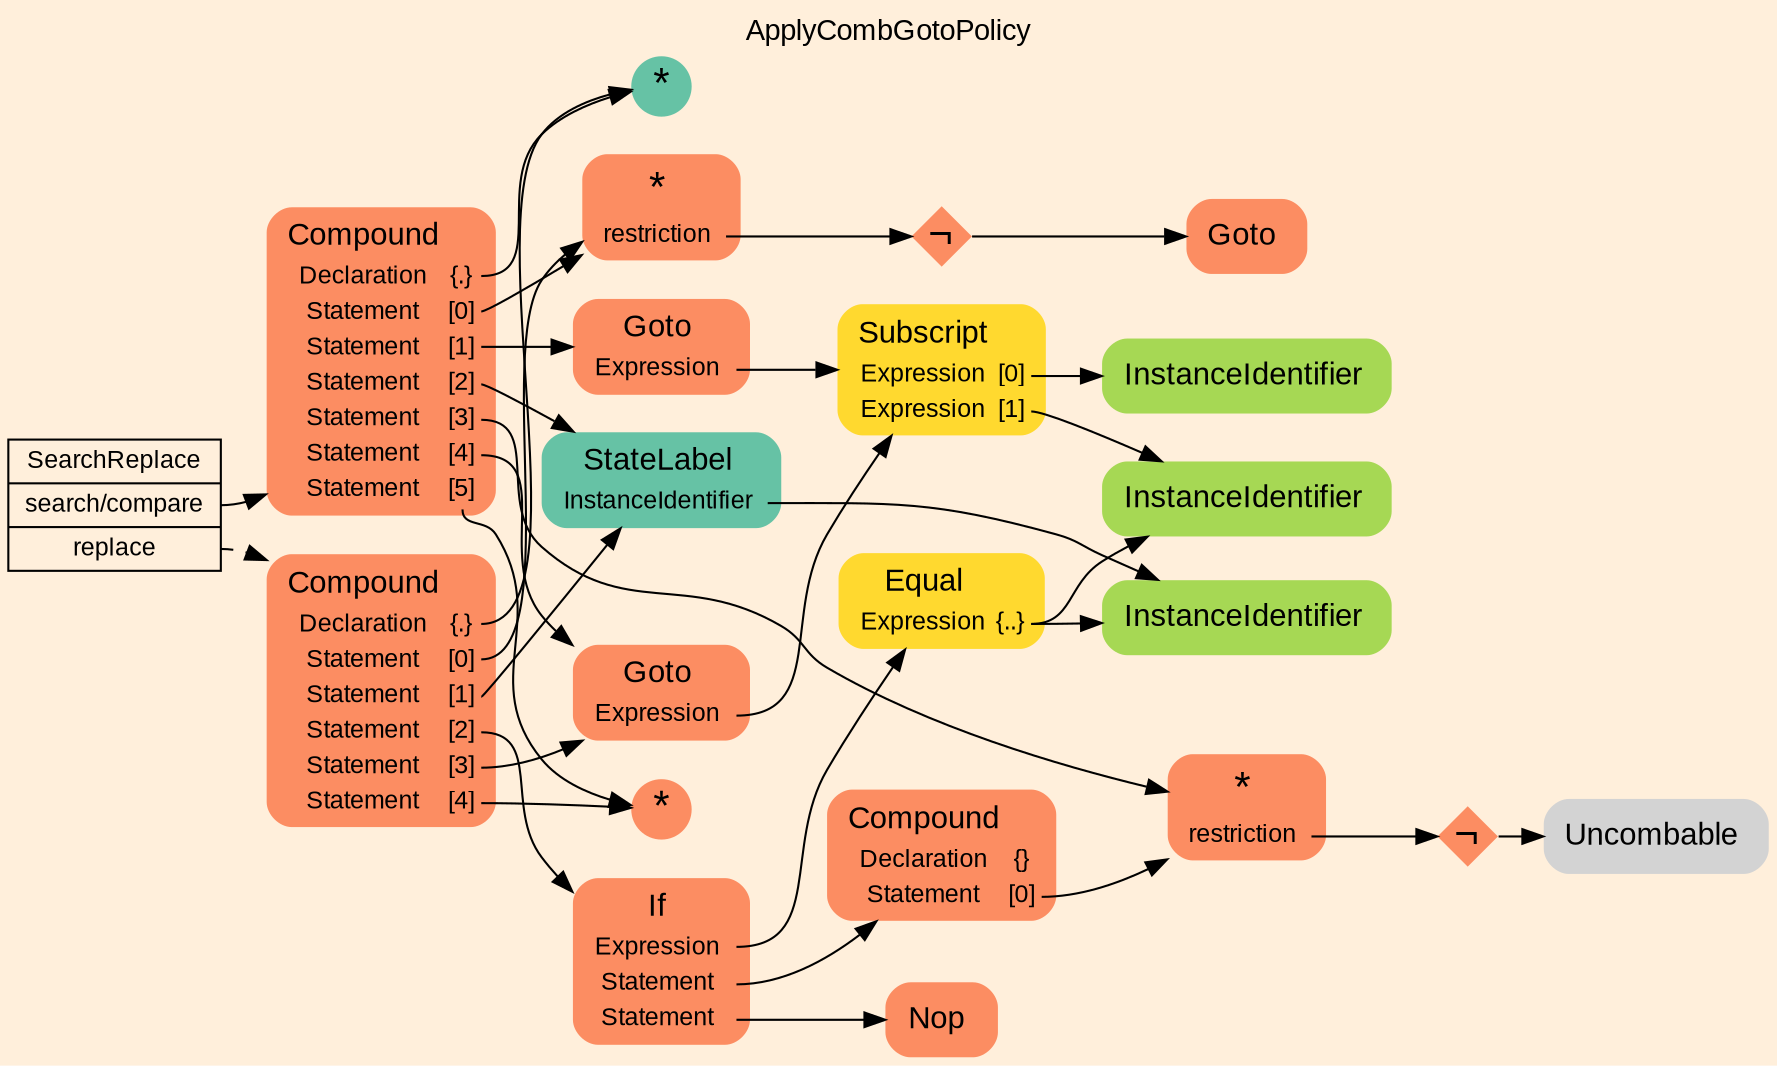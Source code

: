 digraph "ApplyCombGotoPolicy" {
label = "ApplyCombGotoPolicy"
labelloc = t
graph [
    rankdir = "LR"
    ranksep = 0.3
    bgcolor = antiquewhite1
    color = black
    fontcolor = black
    fontname = "Arial"
];
node [
    fontname = "Arial"
];
edge [
    fontname = "Arial"
];

// -------------------- transformation figure --------------------
// -------- block CR#B-4-61 ----------
"CR#B-4-61" [
    shape = "record"
    fillcolor = antiquewhite1
    fontsize = "12"
    fontcolor = black
    label = "<fixed> SearchReplace | <port0> search/compare | <port1> replace"
    style = "filled"
    color = black
];

// -------- block #B-2-1262 ----------
"#B-2-1262" [
    shape = "plaintext"
    fillcolor = "/set28/2"
    fontsize = "12"
    fontcolor = black
    label = <<TABLE BORDER="0" CELLBORDER="0" CELLSPACING="0">
     <TR><TD><FONT POINT-SIZE="15" COLOR="black">Compound</FONT></TD><TD></TD></TR>
     <TR><TD><FONT POINT-SIZE="12" COLOR="black">Declaration</FONT></TD><TD PORT="port0"><FONT POINT-SIZE="12" COLOR="black">{.}</FONT></TD></TR>
     <TR><TD><FONT POINT-SIZE="12" COLOR="black">Statement</FONT></TD><TD PORT="port1"><FONT POINT-SIZE="12" COLOR="black">[0]</FONT></TD></TR>
     <TR><TD><FONT POINT-SIZE="12" COLOR="black">Statement</FONT></TD><TD PORT="port2"><FONT POINT-SIZE="12" COLOR="black">[1]</FONT></TD></TR>
     <TR><TD><FONT POINT-SIZE="12" COLOR="black">Statement</FONT></TD><TD PORT="port3"><FONT POINT-SIZE="12" COLOR="black">[2]</FONT></TD></TR>
     <TR><TD><FONT POINT-SIZE="12" COLOR="black">Statement</FONT></TD><TD PORT="port4"><FONT POINT-SIZE="12" COLOR="black">[3]</FONT></TD></TR>
     <TR><TD><FONT POINT-SIZE="12" COLOR="black">Statement</FONT></TD><TD PORT="port5"><FONT POINT-SIZE="12" COLOR="black">[4]</FONT></TD></TR>
     <TR><TD><FONT POINT-SIZE="12" COLOR="black">Statement</FONT></TD><TD PORT="port6"><FONT POINT-SIZE="12" COLOR="black">[5]</FONT></TD></TR>
    </TABLE>>
    style = "rounded,filled"
];

// -------- block #B-2-1265 ----------
"#B-2-1265" [
    shape = "circle"
    fillcolor = "/set28/1"
    fontsize = "12"
    fontcolor = black
    label = <<FONT POINT-SIZE="20" COLOR="black">*</FONT>>
    style = "filled"
    penwidth = 0.0
    fixedsize = true
    width = 0.4
    height = 0.4
];

// -------- block #B-2-1266 ----------
"#B-2-1266" [
    shape = "plaintext"
    fillcolor = "/set28/2"
    fontsize = "12"
    fontcolor = black
    label = <<TABLE BORDER="0" CELLBORDER="0" CELLSPACING="0">
     <TR><TD><FONT POINT-SIZE="20" COLOR="black">*</FONT></TD><TD></TD></TR>
     <TR><TD><FONT POINT-SIZE="12" COLOR="black">restriction</FONT></TD><TD PORT="port0"></TD></TR>
    </TABLE>>
    style = "rounded,filled"
];

// -------- block #B-2-1277 ----------
"#B-2-1277" [
    shape = "diamond"
    fillcolor = "/set28/2"
    fontsize = "12"
    fontcolor = black
    label = <<FONT POINT-SIZE="20" COLOR="black">¬</FONT>>
    style = "filled"
    penwidth = 0.0
    fixedsize = true
    width = 0.4
    height = 0.4
];

// -------- block #B-2-1271 ----------
"#B-2-1271" [
    shape = "plaintext"
    fillcolor = "/set28/2"
    fontsize = "12"
    fontcolor = black
    label = <<TABLE BORDER="0" CELLBORDER="0" CELLSPACING="0">
     <TR><TD><FONT POINT-SIZE="15" COLOR="black">Goto</FONT></TD><TD></TD></TR>
    </TABLE>>
    style = "rounded,filled"
];

// -------- block #B-2-1269 ----------
"#B-2-1269" [
    shape = "plaintext"
    fillcolor = "/set28/2"
    fontsize = "12"
    fontcolor = black
    label = <<TABLE BORDER="0" CELLBORDER="0" CELLSPACING="0">
     <TR><TD><FONT POINT-SIZE="15" COLOR="black">Goto</FONT></TD><TD></TD></TR>
     <TR><TD><FONT POINT-SIZE="12" COLOR="black">Expression</FONT></TD><TD PORT="port0"></TD></TR>
    </TABLE>>
    style = "rounded,filled"
];

// -------- block #B-2-1272 ----------
"#B-2-1272" [
    shape = "plaintext"
    fillcolor = "/set28/6"
    fontsize = "12"
    fontcolor = black
    label = <<TABLE BORDER="0" CELLBORDER="0" CELLSPACING="0">
     <TR><TD><FONT POINT-SIZE="15" COLOR="black">Subscript</FONT></TD><TD></TD></TR>
     <TR><TD><FONT POINT-SIZE="12" COLOR="black">Expression</FONT></TD><TD PORT="port0"><FONT POINT-SIZE="12" COLOR="black">[0]</FONT></TD></TR>
     <TR><TD><FONT POINT-SIZE="12" COLOR="black">Expression</FONT></TD><TD PORT="port1"><FONT POINT-SIZE="12" COLOR="black">[1]</FONT></TD></TR>
    </TABLE>>
    style = "rounded,filled"
];

// -------- block #B-2-1273 ----------
"#B-2-1273" [
    shape = "plaintext"
    fillcolor = "/set28/5"
    fontsize = "12"
    fontcolor = black
    label = <<TABLE BORDER="0" CELLBORDER="0" CELLSPACING="0">
     <TR><TD><FONT POINT-SIZE="15" COLOR="black">InstanceIdentifier</FONT></TD><TD></TD></TR>
    </TABLE>>
    style = "rounded,filled"
];

// -------- block #B-2-1274 ----------
"#B-2-1274" [
    shape = "plaintext"
    fillcolor = "/set28/5"
    fontsize = "12"
    fontcolor = black
    label = <<TABLE BORDER="0" CELLBORDER="0" CELLSPACING="0">
     <TR><TD><FONT POINT-SIZE="15" COLOR="black">InstanceIdentifier</FONT></TD><TD></TD></TR>
    </TABLE>>
    style = "rounded,filled"
];

// -------- block #B-2-1276 ----------
"#B-2-1276" [
    shape = "plaintext"
    fillcolor = "/set28/1"
    fontsize = "12"
    fontcolor = black
    label = <<TABLE BORDER="0" CELLBORDER="0" CELLSPACING="0">
     <TR><TD><FONT POINT-SIZE="15" COLOR="black">StateLabel</FONT></TD><TD></TD></TR>
     <TR><TD><FONT POINT-SIZE="12" COLOR="black">InstanceIdentifier</FONT></TD><TD PORT="port0"></TD></TR>
    </TABLE>>
    style = "rounded,filled"
];

// -------- block #B-2-1275 ----------
"#B-2-1275" [
    shape = "plaintext"
    fillcolor = "/set28/5"
    fontsize = "12"
    fontcolor = black
    label = <<TABLE BORDER="0" CELLBORDER="0" CELLSPACING="0">
     <TR><TD><FONT POINT-SIZE="15" COLOR="black">InstanceIdentifier</FONT></TD><TD></TD></TR>
    </TABLE>>
    style = "rounded,filled"
];

// -------- block #B-2-1267 ----------
"#B-2-1267" [
    shape = "plaintext"
    fillcolor = "/set28/2"
    fontsize = "12"
    fontcolor = black
    label = <<TABLE BORDER="0" CELLBORDER="0" CELLSPACING="0">
     <TR><TD><FONT POINT-SIZE="20" COLOR="black">*</FONT></TD><TD></TD></TR>
     <TR><TD><FONT POINT-SIZE="12" COLOR="black">restriction</FONT></TD><TD PORT="port0"></TD></TR>
    </TABLE>>
    style = "rounded,filled"
];

// -------- block #B-2-1278 ----------
"#B-2-1278" [
    shape = "diamond"
    fillcolor = "/set28/2"
    fontsize = "12"
    fontcolor = black
    label = <<FONT POINT-SIZE="20" COLOR="black">¬</FONT>>
    style = "filled"
    penwidth = 0.0
    fixedsize = true
    width = 0.4
    height = 0.4
];

// -------- block #B-2-1279 ----------
"#B-2-1279" [
    shape = "plaintext"
    fontsize = "12"
    fontcolor = black
    label = <<TABLE BORDER="0" CELLBORDER="0" CELLSPACING="0">
     <TR><TD><FONT POINT-SIZE="15" COLOR="black">Uncombable</FONT></TD><TD></TD></TR>
    </TABLE>>
    style = "rounded,filled"
];

// -------- block #B-2-1270 ----------
"#B-2-1270" [
    shape = "plaintext"
    fillcolor = "/set28/2"
    fontsize = "12"
    fontcolor = black
    label = <<TABLE BORDER="0" CELLBORDER="0" CELLSPACING="0">
     <TR><TD><FONT POINT-SIZE="15" COLOR="black">Goto</FONT></TD><TD></TD></TR>
     <TR><TD><FONT POINT-SIZE="12" COLOR="black">Expression</FONT></TD><TD PORT="port0"></TD></TR>
    </TABLE>>
    style = "rounded,filled"
];

// -------- block #B-2-1268 ----------
"#B-2-1268" [
    shape = "circle"
    fillcolor = "/set28/2"
    fontsize = "12"
    fontcolor = black
    label = <<FONT POINT-SIZE="20" COLOR="black">*</FONT>>
    style = "filled"
    penwidth = 0.0
    fixedsize = true
    width = 0.4
    height = 0.4
];

// -------- block #B-2-1263 ----------
"#B-2-1263" [
    shape = "plaintext"
    fillcolor = "/set28/2"
    fontsize = "12"
    fontcolor = black
    label = <<TABLE BORDER="0" CELLBORDER="0" CELLSPACING="0">
     <TR><TD><FONT POINT-SIZE="15" COLOR="black">Compound</FONT></TD><TD></TD></TR>
     <TR><TD><FONT POINT-SIZE="12" COLOR="black">Declaration</FONT></TD><TD PORT="port0"><FONT POINT-SIZE="12" COLOR="black">{.}</FONT></TD></TR>
     <TR><TD><FONT POINT-SIZE="12" COLOR="black">Statement</FONT></TD><TD PORT="port1"><FONT POINT-SIZE="12" COLOR="black">[0]</FONT></TD></TR>
     <TR><TD><FONT POINT-SIZE="12" COLOR="black">Statement</FONT></TD><TD PORT="port2"><FONT POINT-SIZE="12" COLOR="black">[1]</FONT></TD></TR>
     <TR><TD><FONT POINT-SIZE="12" COLOR="black">Statement</FONT></TD><TD PORT="port3"><FONT POINT-SIZE="12" COLOR="black">[2]</FONT></TD></TR>
     <TR><TD><FONT POINT-SIZE="12" COLOR="black">Statement</FONT></TD><TD PORT="port4"><FONT POINT-SIZE="12" COLOR="black">[3]</FONT></TD></TR>
     <TR><TD><FONT POINT-SIZE="12" COLOR="black">Statement</FONT></TD><TD PORT="port5"><FONT POINT-SIZE="12" COLOR="black">[4]</FONT></TD></TR>
    </TABLE>>
    style = "rounded,filled"
];

// -------- block #B-2-1280 ----------
"#B-2-1280" [
    shape = "plaintext"
    fillcolor = "/set28/2"
    fontsize = "12"
    fontcolor = black
    label = <<TABLE BORDER="0" CELLBORDER="0" CELLSPACING="0">
     <TR><TD><FONT POINT-SIZE="15" COLOR="black">If</FONT></TD><TD></TD></TR>
     <TR><TD><FONT POINT-SIZE="12" COLOR="black">Expression</FONT></TD><TD PORT="port0"></TD></TR>
     <TR><TD><FONT POINT-SIZE="12" COLOR="black">Statement</FONT></TD><TD PORT="port1"></TD></TR>
     <TR><TD><FONT POINT-SIZE="12" COLOR="black">Statement</FONT></TD><TD PORT="port2"></TD></TR>
    </TABLE>>
    style = "rounded,filled"
];

// -------- block #B-2-1281 ----------
"#B-2-1281" [
    shape = "plaintext"
    fillcolor = "/set28/6"
    fontsize = "12"
    fontcolor = black
    label = <<TABLE BORDER="0" CELLBORDER="0" CELLSPACING="0">
     <TR><TD><FONT POINT-SIZE="15" COLOR="black">Equal</FONT></TD><TD></TD></TR>
     <TR><TD><FONT POINT-SIZE="12" COLOR="black">Expression</FONT></TD><TD PORT="port0"><FONT POINT-SIZE="12" COLOR="black">{..}</FONT></TD></TR>
    </TABLE>>
    style = "rounded,filled"
];

// -------- block #B-2-1264 ----------
"#B-2-1264" [
    shape = "plaintext"
    fillcolor = "/set28/2"
    fontsize = "12"
    fontcolor = black
    label = <<TABLE BORDER="0" CELLBORDER="0" CELLSPACING="0">
     <TR><TD><FONT POINT-SIZE="15" COLOR="black">Compound</FONT></TD><TD></TD></TR>
     <TR><TD><FONT POINT-SIZE="12" COLOR="black">Declaration</FONT></TD><TD PORT="port0"><FONT POINT-SIZE="12" COLOR="black">{}</FONT></TD></TR>
     <TR><TD><FONT POINT-SIZE="12" COLOR="black">Statement</FONT></TD><TD PORT="port1"><FONT POINT-SIZE="12" COLOR="black">[0]</FONT></TD></TR>
    </TABLE>>
    style = "rounded,filled"
];

// -------- block #B-2-1282 ----------
"#B-2-1282" [
    shape = "plaintext"
    fillcolor = "/set28/2"
    fontsize = "12"
    fontcolor = black
    label = <<TABLE BORDER="0" CELLBORDER="0" CELLSPACING="0">
     <TR><TD><FONT POINT-SIZE="15" COLOR="black">Nop</FONT></TD><TD></TD></TR>
    </TABLE>>
    style = "rounded,filled"
];

"CR#B-4-61":port0 -> "#B-2-1262" [
    color = black
    fontcolor = black
];

"CR#B-4-61":port1 -> "#B-2-1263" [
    style="dashed"
    color = black
    fontcolor = black
];

"#B-2-1262":port0 -> "#B-2-1265" [
    color = black
    fontcolor = black
];

"#B-2-1262":port1 -> "#B-2-1266" [
    color = black
    fontcolor = black
];

"#B-2-1262":port2 -> "#B-2-1269" [
    color = black
    fontcolor = black
];

"#B-2-1262":port3 -> "#B-2-1276" [
    color = black
    fontcolor = black
];

"#B-2-1262":port4 -> "#B-2-1267" [
    color = black
    fontcolor = black
];

"#B-2-1262":port5 -> "#B-2-1270" [
    color = black
    fontcolor = black
];

"#B-2-1262":port6 -> "#B-2-1268" [
    color = black
    fontcolor = black
];

"#B-2-1266":port0 -> "#B-2-1277" [
    color = black
    fontcolor = black
];

"#B-2-1277" -> "#B-2-1271" [
    color = black
    fontcolor = black
];

"#B-2-1269":port0 -> "#B-2-1272" [
    color = black
    fontcolor = black
];

"#B-2-1272":port0 -> "#B-2-1273" [
    color = black
    fontcolor = black
];

"#B-2-1272":port1 -> "#B-2-1274" [
    color = black
    fontcolor = black
];

"#B-2-1276":port0 -> "#B-2-1275" [
    color = black
    fontcolor = black
];

"#B-2-1267":port0 -> "#B-2-1278" [
    color = black
    fontcolor = black
];

"#B-2-1278" -> "#B-2-1279" [
    color = black
    fontcolor = black
];

"#B-2-1270":port0 -> "#B-2-1272" [
    color = black
    fontcolor = black
];

"#B-2-1263":port0 -> "#B-2-1265" [
    color = black
    fontcolor = black
];

"#B-2-1263":port1 -> "#B-2-1266" [
    color = black
    fontcolor = black
];

"#B-2-1263":port2 -> "#B-2-1276" [
    color = black
    fontcolor = black
];

"#B-2-1263":port3 -> "#B-2-1280" [
    color = black
    fontcolor = black
];

"#B-2-1263":port4 -> "#B-2-1270" [
    color = black
    fontcolor = black
];

"#B-2-1263":port5 -> "#B-2-1268" [
    color = black
    fontcolor = black
];

"#B-2-1280":port0 -> "#B-2-1281" [
    color = black
    fontcolor = black
];

"#B-2-1280":port1 -> "#B-2-1264" [
    color = black
    fontcolor = black
];

"#B-2-1280":port2 -> "#B-2-1282" [
    color = black
    fontcolor = black
];

"#B-2-1281":port0 -> "#B-2-1274" [
    color = black
    fontcolor = black
];

"#B-2-1281":port0 -> "#B-2-1275" [
    color = black
    fontcolor = black
];

"#B-2-1264":port1 -> "#B-2-1267" [
    color = black
    fontcolor = black
];


}
